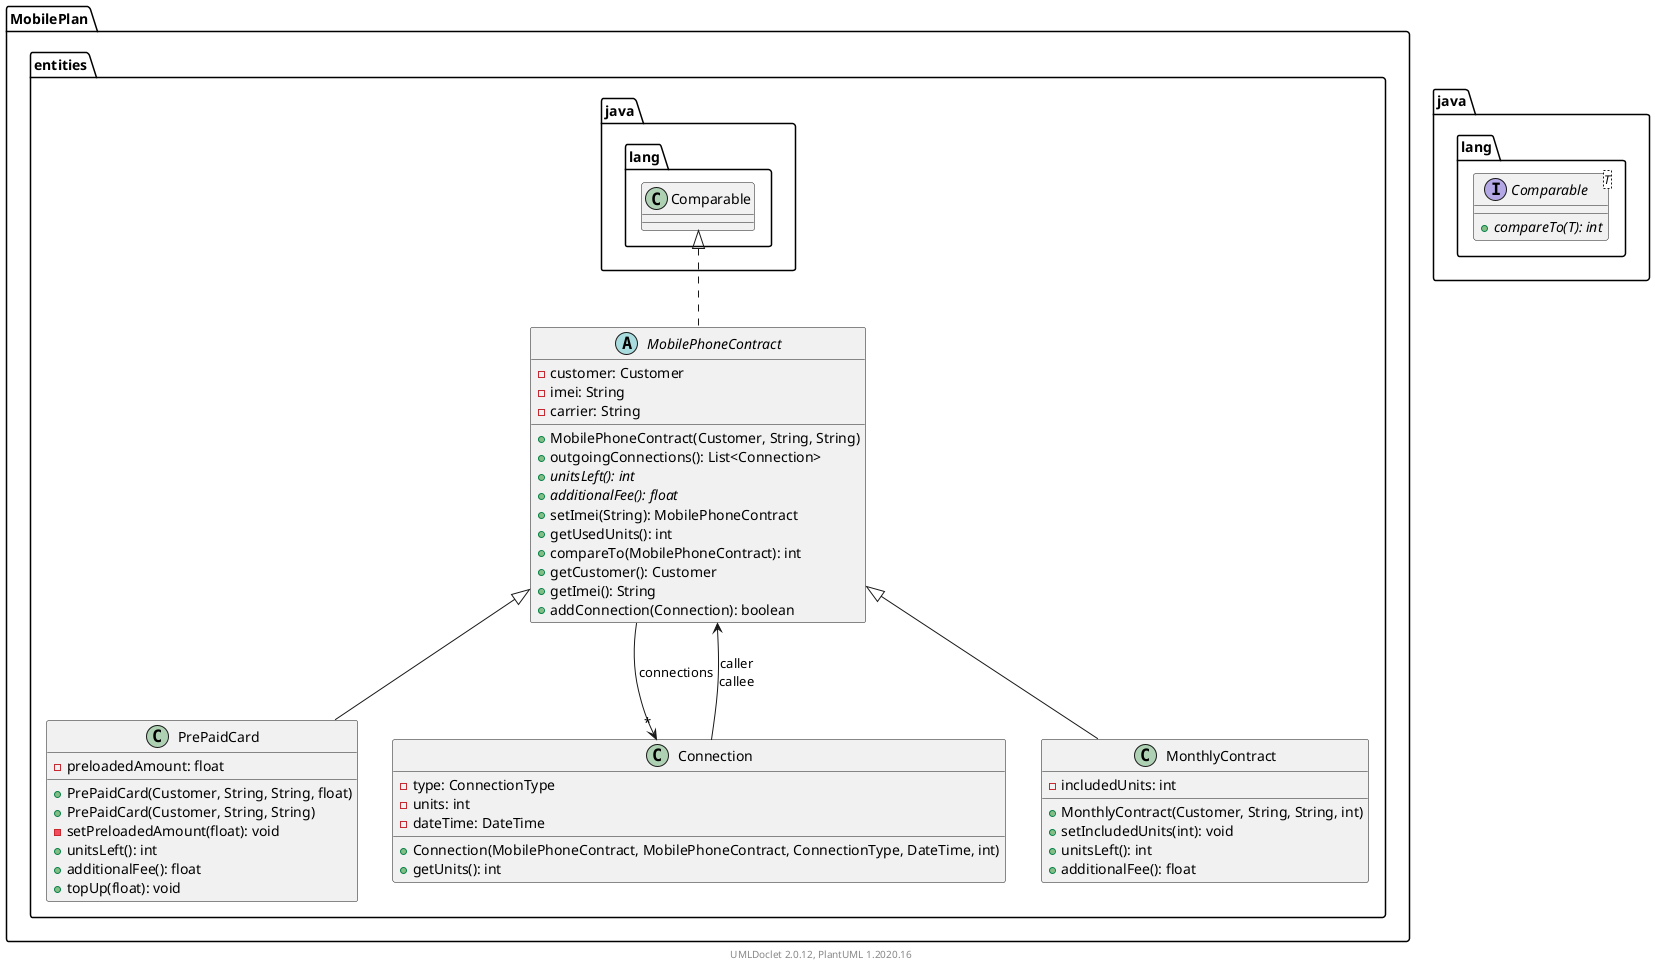 @startuml
    namespace MobilePlan.entities {

        abstract class MobilePhoneContract [[MobilePhoneContract.html]] {
            -customer: Customer
            -imei: String
            -carrier: String
            +MobilePhoneContract(Customer, String, String)
            +outgoingConnections(): List<Connection>
            {abstract} +unitsLeft(): int
            {abstract} +additionalFee(): float
            +setImei(String): MobilePhoneContract
            +getUsedUnits(): int
            +compareTo(MobilePhoneContract): int
            +getCustomer(): Customer
            +getImei(): String
            +addConnection(Connection): boolean
        }

        class Connection [[Connection.html]] {
            -type: ConnectionType
            -units: int
            -dateTime: DateTime
            +Connection(MobilePhoneContract, MobilePhoneContract, ConnectionType, DateTime, int)
            +getUnits(): int
        }

        class PrePaidCard [[PrePaidCard.html]] {
            -preloadedAmount: float
            +PrePaidCard(Customer, String, String, float)
            +PrePaidCard(Customer, String, String)
            -setPreloadedAmount(float): void
            +unitsLeft(): int
            +additionalFee(): float
            +topUp(float): void
        }

        class MonthlyContract [[MonthlyContract.html]] {
            -includedUnits: int
            +MonthlyContract(Customer, String, String, int)
            +setIncludedUnits(int): void
            +unitsLeft(): int
            +additionalFee(): float
        }

        java.lang.Comparable <|.. MobilePhoneContract
        MobilePhoneContract --> "*" Connection: connections
        Connection --> MobilePhoneContract: caller\ncallee
        MobilePhoneContract <|-- PrePaidCard
        MobilePhoneContract <|-- MonthlyContract
    }

    namespace java.lang {
        interface Comparable<T> {
            {abstract} +compareTo(T): int
        }
    }

    center footer UMLDoclet 2.0.12, PlantUML 1.2020.16
@enduml
